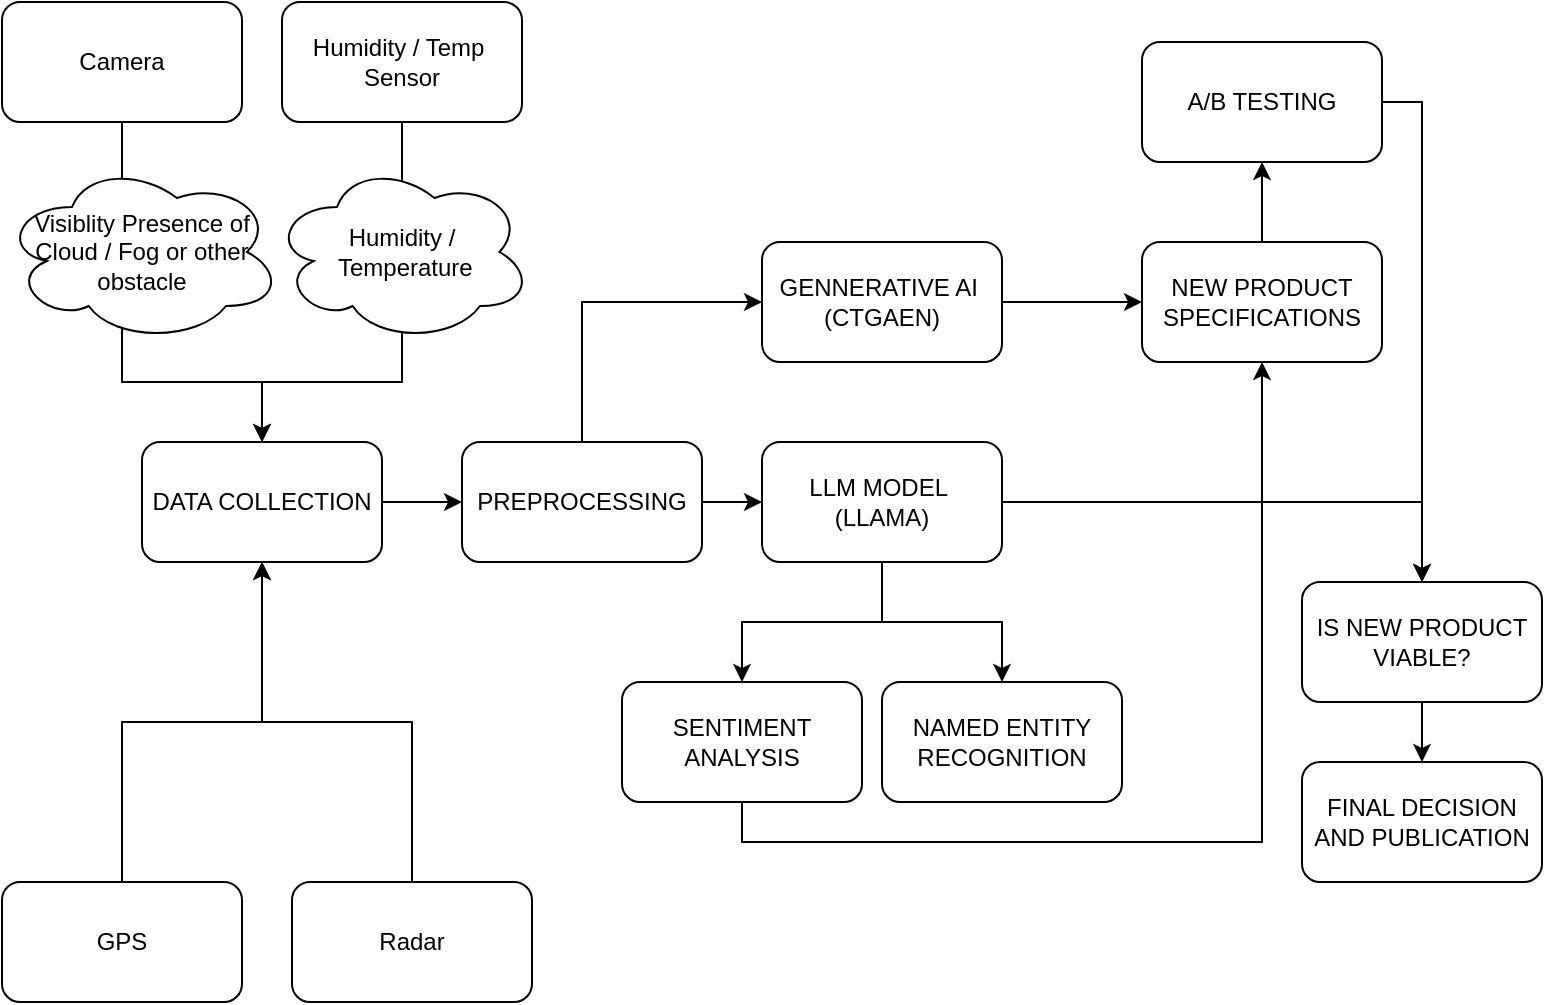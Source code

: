 <mxfile version="23.1.1" type="device">
  <diagram name="Page-1" id="ZLb9zOk2k_6oLmuFavhc">
    <mxGraphModel dx="954" dy="605" grid="1" gridSize="10" guides="1" tooltips="1" connect="1" arrows="1" fold="1" page="1" pageScale="1" pageWidth="850" pageHeight="1100" math="0" shadow="0">
      <root>
        <mxCell id="0" />
        <mxCell id="1" parent="0" />
        <mxCell id="Cz3xElDoA-cpodyUpt8H-5" style="edgeStyle=orthogonalEdgeStyle;rounded=0;orthogonalLoop=1;jettySize=auto;html=1;entryX=0.5;entryY=1;entryDx=0;entryDy=0;" parent="1" source="Cz3xElDoA-cpodyUpt8H-4" target="Cz3xElDoA-cpodyUpt8H-1" edge="1">
          <mxGeometry relative="1" as="geometry" />
        </mxCell>
        <mxCell id="Cz3xElDoA-cpodyUpt8H-7" value="" style="edgeStyle=orthogonalEdgeStyle;rounded=0;orthogonalLoop=1;jettySize=auto;html=1;" parent="1" source="Cz3xElDoA-cpodyUpt8H-1" target="Cz3xElDoA-cpodyUpt8H-6" edge="1">
          <mxGeometry relative="1" as="geometry" />
        </mxCell>
        <mxCell id="5Jxn8ZrEy_iIUPEC_HGk-6" style="edgeStyle=orthogonalEdgeStyle;rounded=0;orthogonalLoop=1;jettySize=auto;html=1;entryX=0.5;entryY=0;entryDx=0;entryDy=0;exitX=0.5;exitY=1;exitDx=0;exitDy=0;" edge="1" parent="1" source="5Jxn8ZrEy_iIUPEC_HGk-4" target="Cz3xElDoA-cpodyUpt8H-1">
          <mxGeometry relative="1" as="geometry">
            <Array as="points">
              <mxPoint x="210" y="260" />
              <mxPoint x="140" y="260" />
            </Array>
          </mxGeometry>
        </mxCell>
        <mxCell id="5Jxn8ZrEy_iIUPEC_HGk-7" style="edgeStyle=orthogonalEdgeStyle;rounded=0;orthogonalLoop=1;jettySize=auto;html=1;exitX=0.5;exitY=1;exitDx=0;exitDy=0;entryX=0.5;entryY=0;entryDx=0;entryDy=0;" edge="1" parent="1" source="5Jxn8ZrEy_iIUPEC_HGk-1" target="Cz3xElDoA-cpodyUpt8H-1">
          <mxGeometry relative="1" as="geometry">
            <Array as="points">
              <mxPoint x="70" y="260" />
              <mxPoint x="140" y="260" />
            </Array>
          </mxGeometry>
        </mxCell>
        <mxCell id="Cz3xElDoA-cpodyUpt8H-1" value="DATA COLLECTION" style="rounded=1;whiteSpace=wrap;html=1;" parent="1" vertex="1">
          <mxGeometry x="80" y="290" width="120" height="60" as="geometry" />
        </mxCell>
        <mxCell id="Cz3xElDoA-cpodyUpt8H-2" value="GPS" style="whiteSpace=wrap;html=1;rounded=1;" parent="1" vertex="1">
          <mxGeometry x="10" y="510" width="120" height="60" as="geometry" />
        </mxCell>
        <mxCell id="Cz3xElDoA-cpodyUpt8H-4" value="Radar" style="whiteSpace=wrap;html=1;rounded=1;" parent="1" vertex="1">
          <mxGeometry x="155" y="510" width="120" height="60" as="geometry" />
        </mxCell>
        <mxCell id="Cz3xElDoA-cpodyUpt8H-9" value="" style="edgeStyle=orthogonalEdgeStyle;rounded=0;orthogonalLoop=1;jettySize=auto;html=1;" parent="1" source="Cz3xElDoA-cpodyUpt8H-6" target="Cz3xElDoA-cpodyUpt8H-8" edge="1">
          <mxGeometry relative="1" as="geometry" />
        </mxCell>
        <mxCell id="Cz3xElDoA-cpodyUpt8H-19" style="edgeStyle=orthogonalEdgeStyle;rounded=0;orthogonalLoop=1;jettySize=auto;html=1;exitX=0.5;exitY=0;exitDx=0;exitDy=0;entryX=0;entryY=0.5;entryDx=0;entryDy=0;" parent="1" source="Cz3xElDoA-cpodyUpt8H-6" target="Cz3xElDoA-cpodyUpt8H-18" edge="1">
          <mxGeometry relative="1" as="geometry" />
        </mxCell>
        <mxCell id="Cz3xElDoA-cpodyUpt8H-6" value="PREPROCESSING" style="whiteSpace=wrap;html=1;rounded=1;" parent="1" vertex="1">
          <mxGeometry x="240" y="290" width="120" height="60" as="geometry" />
        </mxCell>
        <mxCell id="Cz3xElDoA-cpodyUpt8H-11" value="" style="edgeStyle=orthogonalEdgeStyle;rounded=0;orthogonalLoop=1;jettySize=auto;html=1;" parent="1" source="Cz3xElDoA-cpodyUpt8H-8" target="Cz3xElDoA-cpodyUpt8H-10" edge="1">
          <mxGeometry relative="1" as="geometry" />
        </mxCell>
        <mxCell id="Cz3xElDoA-cpodyUpt8H-14" style="edgeStyle=orthogonalEdgeStyle;rounded=0;orthogonalLoop=1;jettySize=auto;html=1;exitX=0.5;exitY=1;exitDx=0;exitDy=0;" parent="1" source="Cz3xElDoA-cpodyUpt8H-8" target="Cz3xElDoA-cpodyUpt8H-13" edge="1">
          <mxGeometry relative="1" as="geometry" />
        </mxCell>
        <mxCell id="Cz3xElDoA-cpodyUpt8H-26" value="" style="edgeStyle=orthogonalEdgeStyle;rounded=0;orthogonalLoop=1;jettySize=auto;html=1;" parent="1" source="Cz3xElDoA-cpodyUpt8H-8" target="Cz3xElDoA-cpodyUpt8H-25" edge="1">
          <mxGeometry relative="1" as="geometry" />
        </mxCell>
        <mxCell id="Cz3xElDoA-cpodyUpt8H-8" value="LLM MODEL&amp;nbsp;&lt;br&gt;(LLAMA)" style="whiteSpace=wrap;html=1;rounded=1;" parent="1" vertex="1">
          <mxGeometry x="390" y="290" width="120" height="60" as="geometry" />
        </mxCell>
        <mxCell id="Cz3xElDoA-cpodyUpt8H-22" style="edgeStyle=orthogonalEdgeStyle;rounded=0;orthogonalLoop=1;jettySize=auto;html=1;exitX=0.5;exitY=1;exitDx=0;exitDy=0;" parent="1" source="Cz3xElDoA-cpodyUpt8H-10" target="Cz3xElDoA-cpodyUpt8H-20" edge="1">
          <mxGeometry relative="1" as="geometry" />
        </mxCell>
        <mxCell id="Cz3xElDoA-cpodyUpt8H-10" value="SENTIMENT ANALYSIS" style="whiteSpace=wrap;html=1;rounded=1;" parent="1" vertex="1">
          <mxGeometry x="320" y="410" width="120" height="60" as="geometry" />
        </mxCell>
        <mxCell id="Cz3xElDoA-cpodyUpt8H-13" value="NAMED ENTITY RECOGNITION" style="whiteSpace=wrap;html=1;rounded=1;" parent="1" vertex="1">
          <mxGeometry x="450" y="410" width="120" height="60" as="geometry" />
        </mxCell>
        <mxCell id="Cz3xElDoA-cpodyUpt8H-21" value="" style="edgeStyle=orthogonalEdgeStyle;rounded=0;orthogonalLoop=1;jettySize=auto;html=1;" parent="1" source="Cz3xElDoA-cpodyUpt8H-18" target="Cz3xElDoA-cpodyUpt8H-20" edge="1">
          <mxGeometry relative="1" as="geometry" />
        </mxCell>
        <mxCell id="Cz3xElDoA-cpodyUpt8H-18" value="GENNERATIVE AI&amp;nbsp;&lt;br&gt;(CTGAEN)" style="rounded=1;whiteSpace=wrap;html=1;" parent="1" vertex="1">
          <mxGeometry x="390" y="190" width="120" height="60" as="geometry" />
        </mxCell>
        <mxCell id="Cz3xElDoA-cpodyUpt8H-24" value="" style="edgeStyle=orthogonalEdgeStyle;rounded=0;orthogonalLoop=1;jettySize=auto;html=1;" parent="1" source="Cz3xElDoA-cpodyUpt8H-20" target="Cz3xElDoA-cpodyUpt8H-23" edge="1">
          <mxGeometry relative="1" as="geometry" />
        </mxCell>
        <mxCell id="Cz3xElDoA-cpodyUpt8H-20" value="NEW PRODUCT SPECIFICATIONS" style="whiteSpace=wrap;html=1;rounded=1;" parent="1" vertex="1">
          <mxGeometry x="580" y="190" width="120" height="60" as="geometry" />
        </mxCell>
        <mxCell id="Cz3xElDoA-cpodyUpt8H-27" style="edgeStyle=orthogonalEdgeStyle;rounded=0;orthogonalLoop=1;jettySize=auto;html=1;exitX=1;exitY=0.5;exitDx=0;exitDy=0;entryX=0.5;entryY=0;entryDx=0;entryDy=0;" parent="1" source="Cz3xElDoA-cpodyUpt8H-23" target="Cz3xElDoA-cpodyUpt8H-25" edge="1">
          <mxGeometry relative="1" as="geometry" />
        </mxCell>
        <mxCell id="Cz3xElDoA-cpodyUpt8H-23" value="A/B TESTING" style="whiteSpace=wrap;html=1;rounded=1;" parent="1" vertex="1">
          <mxGeometry x="580" y="90" width="120" height="60" as="geometry" />
        </mxCell>
        <mxCell id="Cz3xElDoA-cpodyUpt8H-29" value="" style="edgeStyle=orthogonalEdgeStyle;rounded=0;orthogonalLoop=1;jettySize=auto;html=1;" parent="1" source="Cz3xElDoA-cpodyUpt8H-25" target="Cz3xElDoA-cpodyUpt8H-28" edge="1">
          <mxGeometry relative="1" as="geometry" />
        </mxCell>
        <mxCell id="Cz3xElDoA-cpodyUpt8H-25" value="IS NEW PRODUCT VIABLE?" style="whiteSpace=wrap;html=1;rounded=1;" parent="1" vertex="1">
          <mxGeometry x="660" y="360" width="120" height="60" as="geometry" />
        </mxCell>
        <mxCell id="Cz3xElDoA-cpodyUpt8H-28" value="FINAL DECISION AND PUBLICATION" style="whiteSpace=wrap;html=1;rounded=1;" parent="1" vertex="1">
          <mxGeometry x="660" y="450" width="120" height="60" as="geometry" />
        </mxCell>
        <mxCell id="5Jxn8ZrEy_iIUPEC_HGk-1" value="Camera" style="whiteSpace=wrap;html=1;rounded=1;" vertex="1" parent="1">
          <mxGeometry x="10" y="70" width="120" height="60" as="geometry" />
        </mxCell>
        <mxCell id="5Jxn8ZrEy_iIUPEC_HGk-4" value="Humidity / Temp&amp;nbsp;&lt;br&gt;Sensor" style="whiteSpace=wrap;html=1;rounded=1;" vertex="1" parent="1">
          <mxGeometry x="150" y="70" width="120" height="60" as="geometry" />
        </mxCell>
        <mxCell id="Cz3xElDoA-cpodyUpt8H-3" value="" style="edgeStyle=orthogonalEdgeStyle;rounded=0;orthogonalLoop=1;jettySize=auto;html=1;" parent="1" source="Cz3xElDoA-cpodyUpt8H-2" target="Cz3xElDoA-cpodyUpt8H-1" edge="1">
          <mxGeometry relative="1" as="geometry" />
        </mxCell>
        <mxCell id="5Jxn8ZrEy_iIUPEC_HGk-14" value="Visiblity&amp;nbsp;Presence of Cloud / Fog or other obstacle" style="ellipse;shape=cloud;whiteSpace=wrap;html=1;" vertex="1" parent="1">
          <mxGeometry x="10" y="150" width="140" height="90" as="geometry" />
        </mxCell>
        <mxCell id="5Jxn8ZrEy_iIUPEC_HGk-15" value="Humidity /&lt;br&gt;&amp;nbsp;Temperature" style="ellipse;shape=cloud;whiteSpace=wrap;html=1;" vertex="1" parent="1">
          <mxGeometry x="145" y="150" width="130" height="90" as="geometry" />
        </mxCell>
      </root>
    </mxGraphModel>
  </diagram>
</mxfile>
